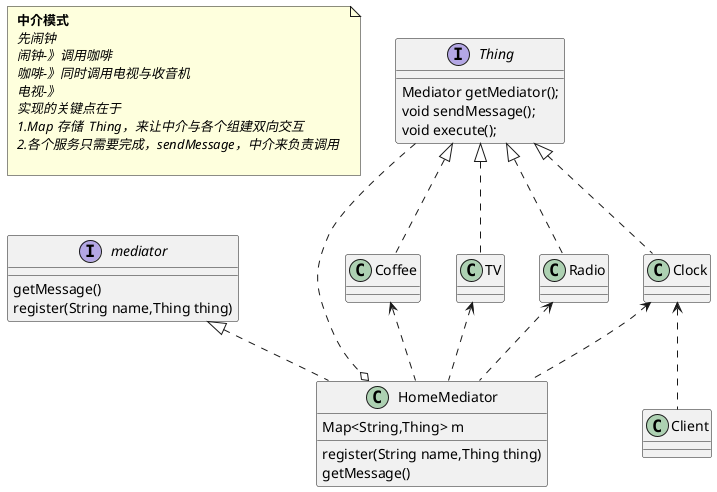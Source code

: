 @startuml
'https://plantuml.com/class-diagram
note as C
    <b> 中介模式 </b>
    <i> 先闹钟 </i>
    <i> 闹钟-》调用咖啡 </i>
    <i> 咖啡-》同时调用电视与收音机 </i>
    <i> 电视-》 </i>
    <i> 实现的关键点在于 </i>
    <i> 1.Map 存储  Thing，来让中介与各个组建双向交互 </i>
    <i> 2.各个服务只需要完成，sendMessage，中介来负责调用  </i>

end note
interface mediator{
    getMessage()
    register(String name,Thing thing)
}
interface Thing{
    Mediator getMediator();
    void sendMessage();
    void execute();
}
class HomeMediator{
    Map<String,Thing> m
    register(String name,Thing thing)
    getMessage()
}
Thing ..o HomeMediator
mediator <|.. HomeMediator


Thing <|.. Clock
Thing <|.. Coffee
Thing <|.. TV
Thing <|.. Radio

Clock    <.. HomeMediator
Coffee   <.. HomeMediator
TV       <.. HomeMediator
Radio    <.. HomeMediator

Clock <.. Client
@enduml